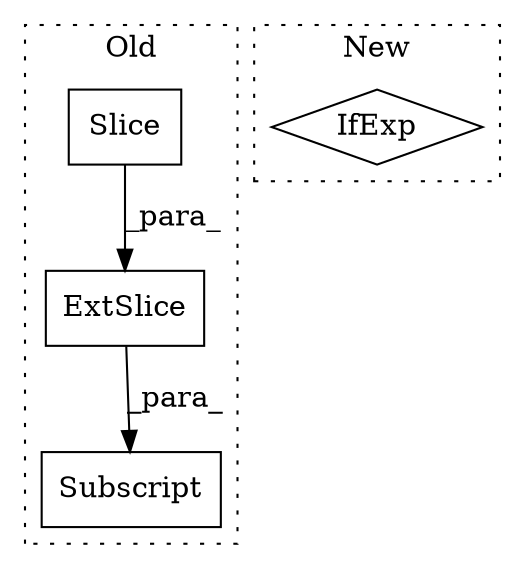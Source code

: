 digraph G {
subgraph cluster0 {
1 [label="Slice" a="80" s="14076" l="1" shape="box"];
3 [label="ExtSlice" a="85" s="14069" l="3" shape="box"];
4 [label="Subscript" a="63" s="14069,0" l="10,0" shape="box"];
label = "Old";
style="dotted";
}
subgraph cluster1 {
2 [label="IfExp" a="51" s="12172,12187" l="4,6" shape="diamond"];
label = "New";
style="dotted";
}
1 -> 3 [label="_para_"];
3 -> 4 [label="_para_"];
}